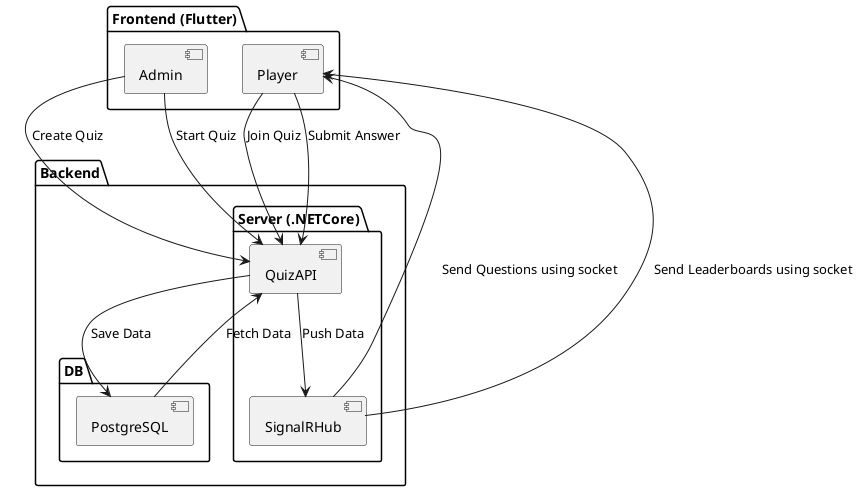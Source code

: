 @startuml RealTimeQuizSystemArchitecture

package "Frontend (Flutter)" {
  [Admin] 
  [Player]
}

package "Backend" {
  package "Server (.NETCore)" {
    [QuizAPI] 
    [SignalRHub] 
  }

  package "DB" {
    [PostgreSQL] 
  }
}

Admin --> QuizAPI : "Create Quiz"
Admin --> QuizAPI : "Start Quiz"
Player --> QuizAPI : "Join Quiz"
Player --> QuizAPI : "Submit Answer"
QuizAPI --> PostgreSQL : "Save Data"
PostgreSQL --> QuizAPI : "Fetch Data"
QuizAPI --> SignalRHub : "Push Data"
SignalRHub --> Player : "Send Questions using socket"
SignalRHub --> Player : "Send Leaderboards using socket"

@enduml